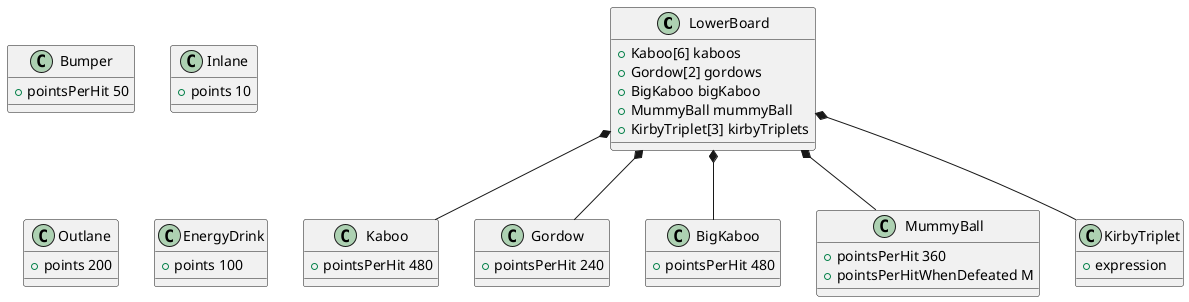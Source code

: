 @startuml
class LowerBoard {
  + Kaboo[6] kaboos
  + Gordow[2] gordows
  + BigKaboo bigKaboo
  + MummyBall mummyBall
  + KirbyTriplet[3] kirbyTriplets
}

class Kaboo {
  + pointsPerHit 480
}

class Gordow {
  + pointsPerHit 240
}

class BigKaboo {
  + pointsPerHit 480
}

class MummyBall {
  + pointsPerHit 360
  + pointsPerHitWhenDefeated M
}

class KirbyTriplet {
  + expression
}

class Bumper {
  + pointsPerHit 50
}

class Inlane {
  + points 10
}

class Outlane {
  + points 200
}

class EnergyDrink {
  + points 100
}

LowerBoard *-- Kaboo
LowerBoard *-- Gordow
LowerBoard *-- BigKaboo
LowerBoard *-- MummyBall
LowerBoard *-- KirbyTriplet
@enduml